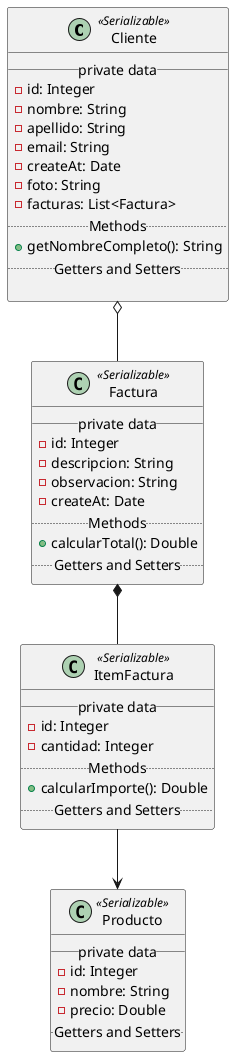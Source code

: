 @startuml

class Cliente <<Serializable>> {
    __private data__
    -id: Integer
    -nombre: String
    -apellido: String
    -email: String
    -createAt: Date
    -foto: String
    -facturas: List<Factura>
    ..Methods..
    +getNombreCompleto(): String
    ..Getters and Setters..

}
class Factura <<Serializable>> {
    __private data__
    -id: Integer
    -descripcion: String
    -observacion: String
    -createAt: Date
    ..Methods..
    +calcularTotal(): Double
    ..Getters and Setters..
}
class ItemFactura <<Serializable>> {
    __private data__
    -id: Integer
    -cantidad: Integer
    ..Methods..
    +calcularImporte(): Double
    ..Getters and Setters..
}
class Producto <<Serializable>> {
   __private data__
   -id: Integer
   -nombre: String
   -precio: Double
   ..Getters and Setters..
}

Cliente o-- Factura
Factura *-- ItemFactura
ItemFactura --> Producto

@enduml
